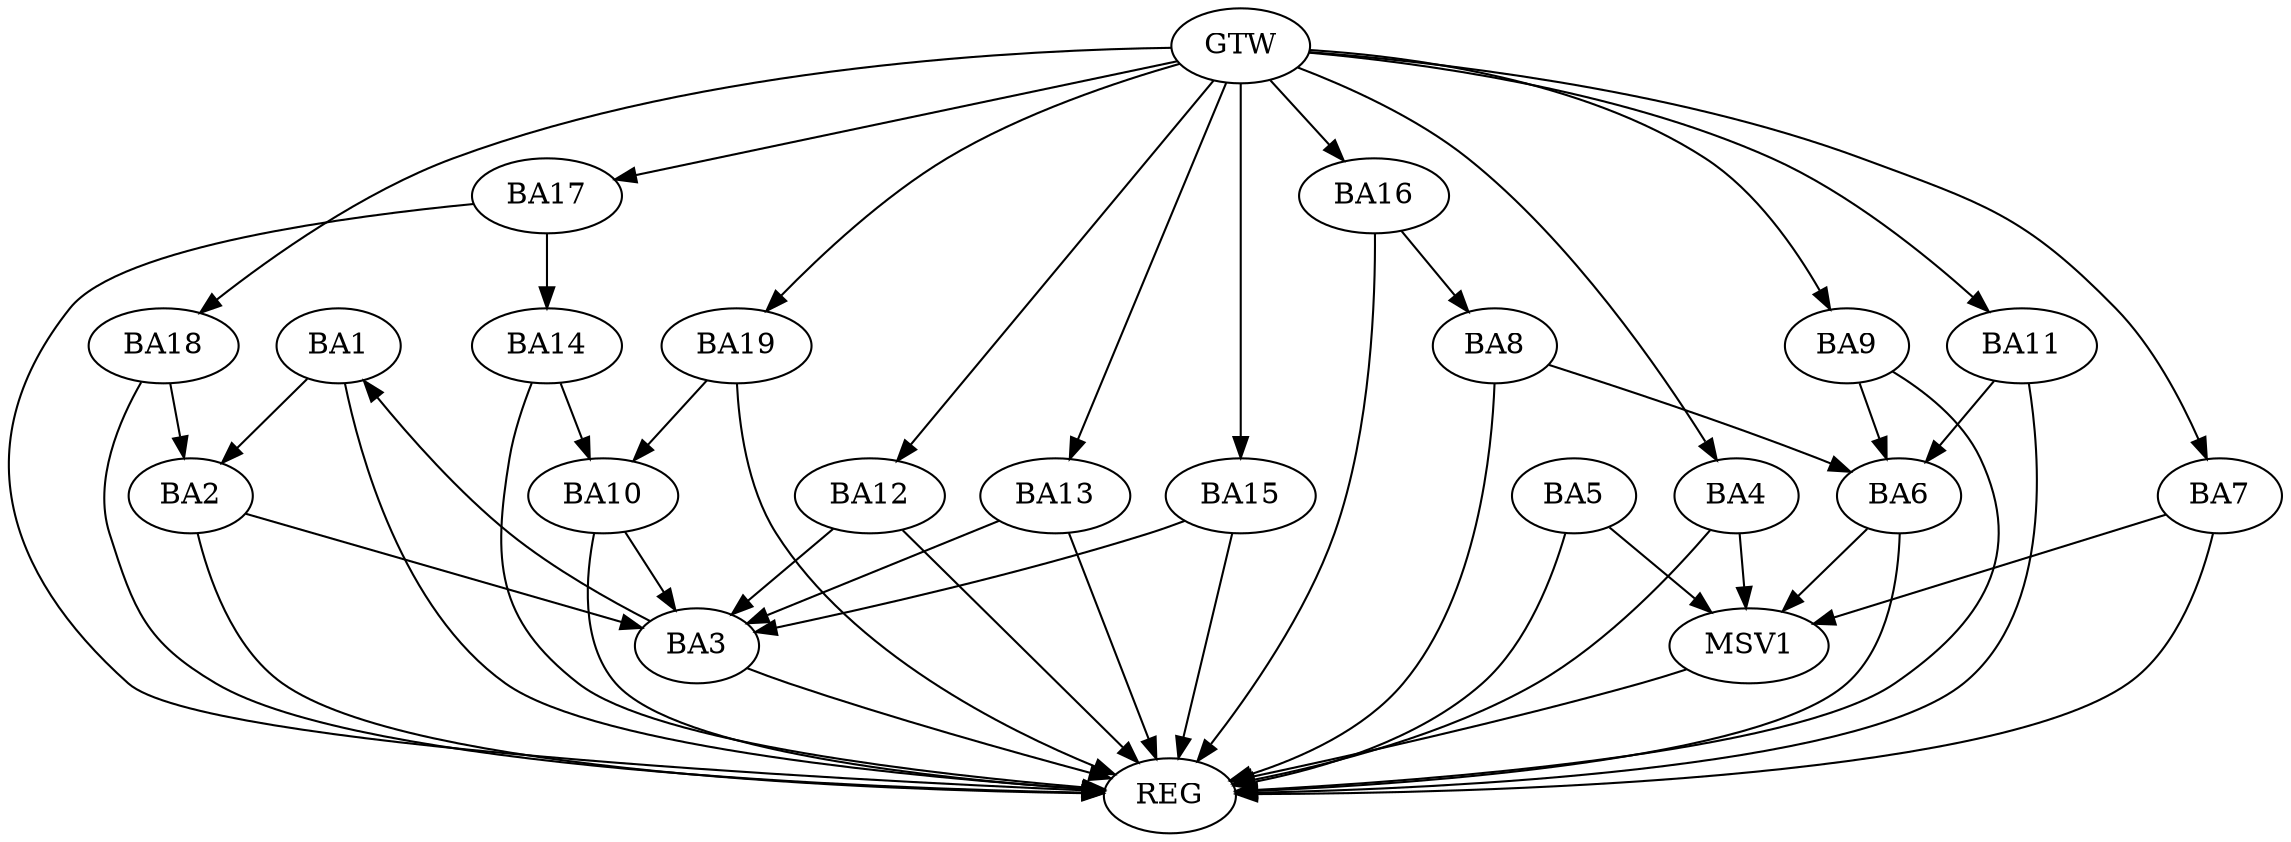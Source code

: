 strict digraph G {
  BA1 [ label="BA1" ];
  BA2 [ label="BA2" ];
  BA3 [ label="BA3" ];
  BA4 [ label="BA4" ];
  BA5 [ label="BA5" ];
  BA6 [ label="BA6" ];
  BA7 [ label="BA7" ];
  BA8 [ label="BA8" ];
  BA9 [ label="BA9" ];
  BA10 [ label="BA10" ];
  BA11 [ label="BA11" ];
  BA12 [ label="BA12" ];
  BA13 [ label="BA13" ];
  BA14 [ label="BA14" ];
  BA15 [ label="BA15" ];
  BA16 [ label="BA16" ];
  BA17 [ label="BA17" ];
  BA18 [ label="BA18" ];
  BA19 [ label="BA19" ];
  GTW [ label="GTW" ];
  REG [ label="REG" ];
  MSV1 [ label="MSV1" ];
  BA1 -> BA2;
  BA3 -> BA1;
  BA8 -> BA6;
  BA9 -> BA6;
  BA10 -> BA3;
  BA11 -> BA6;
  BA12 -> BA3;
  BA13 -> BA3;
  BA14 -> BA10;
  BA16 -> BA8;
  BA17 -> BA14;
  BA18 -> BA2;
  BA19 -> BA10;
  GTW -> BA4;
  GTW -> BA7;
  GTW -> BA9;
  GTW -> BA11;
  GTW -> BA12;
  GTW -> BA13;
  GTW -> BA15;
  GTW -> BA16;
  GTW -> BA17;
  GTW -> BA18;
  GTW -> BA19;
  BA1 -> REG;
  BA2 -> REG;
  BA3 -> REG;
  BA4 -> REG;
  BA5 -> REG;
  BA6 -> REG;
  BA7 -> REG;
  BA8 -> REG;
  BA9 -> REG;
  BA10 -> REG;
  BA11 -> REG;
  BA12 -> REG;
  BA13 -> REG;
  BA14 -> REG;
  BA15 -> REG;
  BA16 -> REG;
  BA17 -> REG;
  BA18 -> REG;
  BA19 -> REG;
  BA2 -> BA3;
  BA15 -> BA3;
  BA4 -> MSV1;
  BA5 -> MSV1;
  BA6 -> MSV1;
  BA7 -> MSV1;
  MSV1 -> REG;
}
